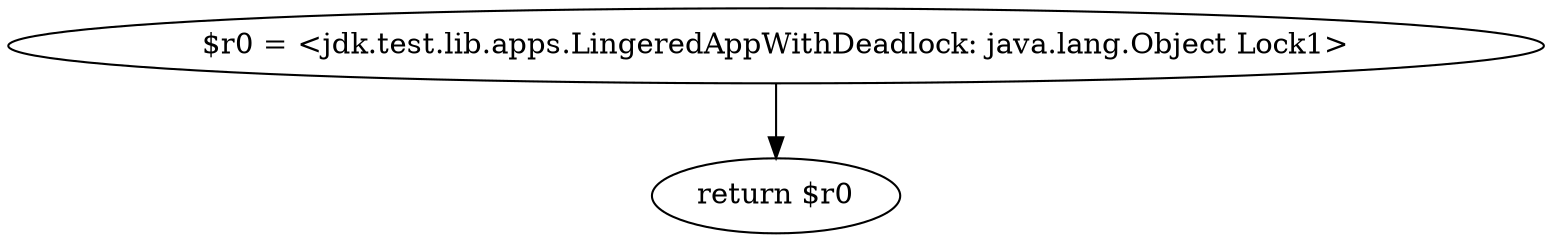 digraph "unitGraph" {
    "$r0 = <jdk.test.lib.apps.LingeredAppWithDeadlock: java.lang.Object Lock1>"
    "return $r0"
    "$r0 = <jdk.test.lib.apps.LingeredAppWithDeadlock: java.lang.Object Lock1>"->"return $r0";
}
